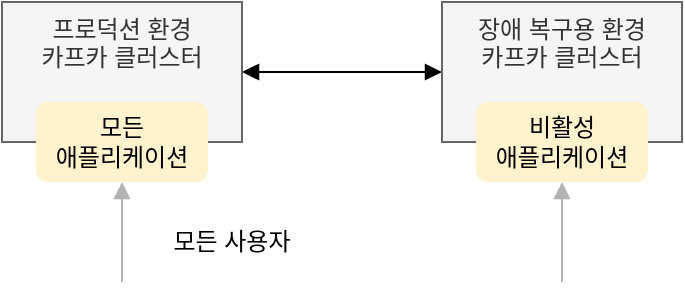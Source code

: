 <mxfile version="26.0.4">
  <diagram name="Page-1" id="VWs2pb6_UuZtbSgtybeZ">
    <mxGraphModel dx="1114" dy="821" grid="1" gridSize="10" guides="1" tooltips="1" connect="1" arrows="1" fold="1" page="1" pageScale="1" pageWidth="827" pageHeight="1169" math="0" shadow="0">
      <root>
        <mxCell id="0" />
        <mxCell id="1" parent="0" />
        <mxCell id="SfwI-GgBwD7T5EmRSjh5-1" style="edgeStyle=orthogonalEdgeStyle;rounded=0;orthogonalLoop=1;jettySize=auto;html=1;endArrow=block;endFill=1;startArrow=block;startFill=1;" edge="1" parent="1" source="SfwI-GgBwD7T5EmRSjh5-2" target="SfwI-GgBwD7T5EmRSjh5-4">
          <mxGeometry relative="1" as="geometry" />
        </mxCell>
        <mxCell id="SfwI-GgBwD7T5EmRSjh5-2" value="프로덕션 환경&lt;div&gt;카프카 클러스터&lt;/div&gt;" style="rounded=0;whiteSpace=wrap;html=1;verticalAlign=top;fillColor=#f5f5f5;fontColor=#333333;strokeColor=#666666;" vertex="1" parent="1">
          <mxGeometry x="150" y="210" width="120" height="70" as="geometry" />
        </mxCell>
        <mxCell id="SfwI-GgBwD7T5EmRSjh5-3" value="모든&lt;br&gt;&lt;div&gt;애플리케이션&lt;/div&gt;" style="rounded=1;whiteSpace=wrap;html=1;fillColor=#fff2cc;strokeColor=none;" vertex="1" parent="1">
          <mxGeometry x="167" y="260" width="86" height="40" as="geometry" />
        </mxCell>
        <mxCell id="SfwI-GgBwD7T5EmRSjh5-4" value="장애 복구용 환경&lt;br&gt;&lt;div&gt;카프카 클러스터&lt;/div&gt;" style="rounded=0;whiteSpace=wrap;html=1;verticalAlign=top;fillColor=#f5f5f5;fontColor=#333333;strokeColor=#666666;" vertex="1" parent="1">
          <mxGeometry x="370" y="210" width="120" height="70" as="geometry" />
        </mxCell>
        <mxCell id="SfwI-GgBwD7T5EmRSjh5-5" value="비활성&lt;br&gt;&lt;div&gt;애플리케이션&lt;/div&gt;" style="rounded=1;whiteSpace=wrap;html=1;fillColor=#fff2cc;strokeColor=none;" vertex="1" parent="1">
          <mxGeometry x="387" y="260" width="86" height="40" as="geometry" />
        </mxCell>
        <mxCell id="SfwI-GgBwD7T5EmRSjh5-6" value="" style="endArrow=block;html=1;rounded=0;entryX=0.5;entryY=1;entryDx=0;entryDy=0;endFill=1;strokeColor=#B3B3B3;" edge="1" parent="1" target="SfwI-GgBwD7T5EmRSjh5-3">
          <mxGeometry width="50" height="50" relative="1" as="geometry">
            <mxPoint x="210" y="350" as="sourcePoint" />
            <mxPoint x="440" y="400" as="targetPoint" />
          </mxGeometry>
        </mxCell>
        <mxCell id="SfwI-GgBwD7T5EmRSjh5-7" value="모든 사용자" style="text;html=1;align=center;verticalAlign=middle;whiteSpace=wrap;rounded=0;" vertex="1" parent="1">
          <mxGeometry x="210" y="320" width="110" height="20" as="geometry" />
        </mxCell>
        <mxCell id="SfwI-GgBwD7T5EmRSjh5-8" value="" style="endArrow=block;html=1;rounded=0;entryX=0.5;entryY=1;entryDx=0;entryDy=0;endFill=1;strokeColor=#B3B3B3;" edge="1" parent="1">
          <mxGeometry width="50" height="50" relative="1" as="geometry">
            <mxPoint x="430" y="350" as="sourcePoint" />
            <mxPoint x="430" y="300" as="targetPoint" />
          </mxGeometry>
        </mxCell>
      </root>
    </mxGraphModel>
  </diagram>
</mxfile>
